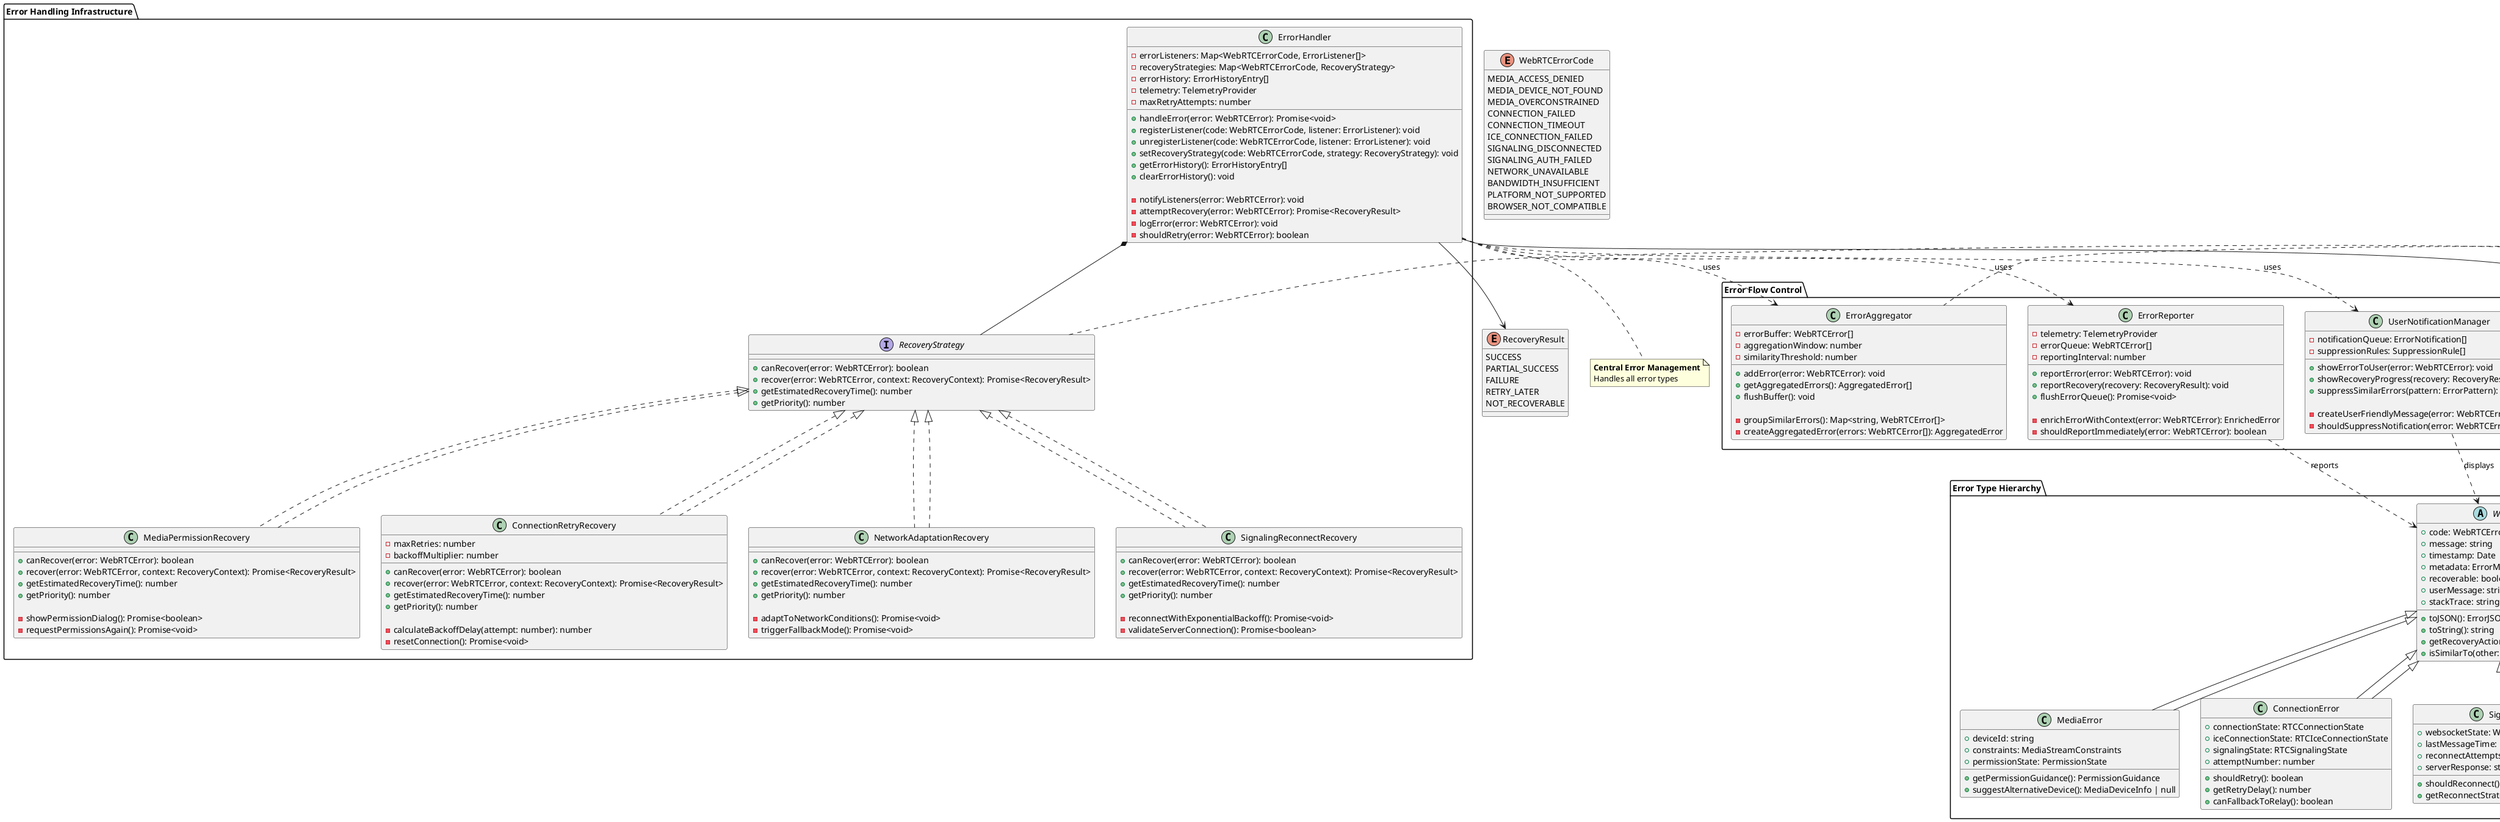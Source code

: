 @startuml error-handling
@startuml error-handling
package "Error Type Hierarchy" {
  abstract class WebRTCError {
    +code: WebRTCErrorCode
    +message: string
    +timestamp: Date
    +metadata: ErrorMetadata
    +recoverable: boolean
    +userMessage: string
    +stackTrace: string
    
    +toJSON(): ErrorJSON
    +toString(): string
    +getRecoveryActions(): RecoveryAction[]
    +isSimilarTo(other: WebRTCError): boolean
  }

  class MediaError extends WebRTCError {
    +deviceId: string
    +constraints: MediaStreamConstraints
    +permissionState: PermissionState
    
    +getPermissionGuidance(): PermissionGuidance
    +suggestAlternativeDevice(): MediaDeviceInfo | null
  }

  class ConnectionError extends WebRTCError {
    +connectionState: RTCConnectionState
    +iceConnectionState: RTCIceConnectionState
    +signalingState: RTCSignalingState
    +attemptNumber: number
    
    +shouldRetry(): boolean
    +getRetryDelay(): number
    +canFallbackToRelay(): boolean
  }

  class SignalingError extends WebRTCError {
    +websocketState: WebSocketState
    +lastMessageTime: Date
    +reconnectAttempts: number
    +serverResponse: string
    
    +shouldReconnect(): boolean
    +getReconnectStrategy(): ReconnectStrategy
  }

  class NetworkError extends WebRTCError {
    +networkType: NetworkType
    +bandwidth: number
    +latency: number
    +packetLoss: number
    
    +suggestFallbackMode(): QualityMode
    +estimateRecoveryTime(): number
  }

  class PlatformError extends WebRTCError {
    +platform: Platform
    +browserVersion: string
    +capabilities: PlatformCapabilities
    
    +getCompatibilityInfo(): CompatibilityInfo
    +suggestPlatformUpgrade(): UpgradeInfo
  }
}

package "Error Handling Infrastructure" {
  class ErrorHandler {
    -errorListeners: Map<WebRTCErrorCode, ErrorListener[]>
    -recoveryStrategies: Map<WebRTCErrorCode, RecoveryStrategy>
    -errorHistory: ErrorHistoryEntry[]
    -telemetry: TelemetryProvider
    -maxRetryAttempts: number
    
    +handleError(error: WebRTCError): Promise<void>
    +registerListener(code: WebRTCErrorCode, listener: ErrorListener): void
    +unregisterListener(code: WebRTCErrorCode, listener: ErrorListener): void
    +setRecoveryStrategy(code: WebRTCErrorCode, strategy: RecoveryStrategy): void
    +getErrorHistory(): ErrorHistoryEntry[]
    +clearErrorHistory(): void
    
    -notifyListeners(error: WebRTCError): void
    -attemptRecovery(error: WebRTCError): Promise<RecoveryResult>
    -logError(error: WebRTCError): void
    -shouldRetry(error: WebRTCError): boolean
  }

  interface RecoveryStrategy {
    +canRecover(error: WebRTCError): boolean
    +recover(error: WebRTCError, context: RecoveryContext): Promise<RecoveryResult>
    +getEstimatedRecoveryTime(): number
    +getPriority(): number
  }

  class MediaPermissionRecovery implements RecoveryStrategy {
    +canRecover(error: WebRTCError): boolean
    +recover(error: WebRTCError, context: RecoveryContext): Promise<RecoveryResult>
    +getEstimatedRecoveryTime(): number
    +getPriority(): number
    
    -showPermissionDialog(): Promise<boolean>
    -requestPermissionsAgain(): Promise<void>
  }

  class ConnectionRetryRecovery implements RecoveryStrategy {
    -maxRetries: number
    -backoffMultiplier: number
    
    +canRecover(error: WebRTCError): boolean
    +recover(error: WebRTCError, context: RecoveryContext): Promise<RecoveryResult>
    +getEstimatedRecoveryTime(): number
    +getPriority(): number
    
    -calculateBackoffDelay(attempt: number): number
    -resetConnection(): Promise<void>
  }

  class NetworkAdaptationRecovery implements RecoveryStrategy {
    +canRecover(error: WebRTCError): boolean
    +recover(error: WebRTCError, context: RecoveryContext): Promise<RecoveryResult>
    +getEstimatedRecoveryTime(): number
    +getPriority(): number
    
    -adaptToNetworkConditions(): Promise<void>
    -triggerFallbackMode(): Promise<void>
  }

  class SignalingReconnectRecovery implements RecoveryStrategy {
    +canRecover(error: WebRTCError): boolean
    +recover(error: WebRTCError, context: RecoveryContext): Promise<RecoveryResult>
    +getEstimatedRecoveryTime(): number
    +getPriority(): number
    
    -reconnectWithExponentialBackoff(): Promise<void>
    -validateServerConnection(): Promise<boolean>
  }
}

package "Error Flow Control" {
  class ErrorAggregator {
    -errorBuffer: WebRTCError[]
    -aggregationWindow: number
    -similarityThreshold: number
    
    +addError(error: WebRTCError): void
    +getAggregatedErrors(): AggregatedError[]
    +flushBuffer(): void
    
    -groupSimilarErrors(): Map<string, WebRTCError[]>
    -createAggregatedError(errors: WebRTCError[]): AggregatedError
  }

  class ErrorReporter {
    -telemetry: TelemetryProvider
    -errorQueue: WebRTCError[]
    -reportingInterval: number
    
    +reportError(error: WebRTCError): void
    +reportRecovery(recovery: RecoveryResult): void
    +flushErrorQueue(): Promise<void>
    
    -enrichErrorWithContext(error: WebRTCError): EnrichedError
    -shouldReportImmediately(error: WebRTCError): boolean
  }

  class UserNotificationManager {
    -notificationQueue: ErrorNotification[]
    -suppressionRules: SuppressionRule[]
    
    +showErrorToUser(error: WebRTCError): void
    +showRecoveryProgress(recovery: RecoveryResult): void
    +suppressSimilarErrors(pattern: ErrorPattern): void
    
    -createUserFriendlyMessage(error: WebRTCError): string
    -shouldSuppressNotification(error: WebRTCError): boolean
  }
}

enum WebRTCErrorCode {
  MEDIA_ACCESS_DENIED
  MEDIA_DEVICE_NOT_FOUND
  MEDIA_OVERCONSTRAINED
  CONNECTION_FAILED
  CONNECTION_TIMEOUT
  ICE_CONNECTION_FAILED
  SIGNALING_DISCONNECTED
  SIGNALING_AUTH_FAILED
  NETWORK_UNAVAILABLE
  BANDWIDTH_INSUFFICIENT
  PLATFORM_NOT_SUPPORTED
  BROWSER_NOT_COMPATIBLE
}

enum RecoveryResult {
  SUCCESS
  PARTIAL_SUCCESS
  FAILURE
  RETRY_LATER
  NOT_RECOVERABLE
}

' Error type inheritance
MediaError --|> WebRTCError
ConnectionError --|> WebRTCError
SignalingError --|> WebRTCError
NetworkError --|> WebRTCError
PlatformError --|> WebRTCError

' Error handling relationships
ErrorHandler *-- RecoveryStrategy
ErrorHandler --> WebRTCError
ErrorHandler ..> ErrorAggregator : uses
ErrorHandler ..> ErrorReporter : uses
ErrorHandler ..> UserNotificationManager : uses

' Recovery strategy implementations
MediaPermissionRecovery ..|> RecoveryStrategy
ConnectionRetryRecovery ..|> RecoveryStrategy
NetworkAdaptationRecovery ..|> RecoveryStrategy
SignalingReconnectRecovery ..|> RecoveryStrategy

' Error flow
ErrorHandler --> RecoveryResult
ErrorReporter ..> WebRTCError : reports
UserNotificationManager ..> WebRTCError : displays

note top of WebRTCError : **Base Error Class**\nAll errors extend this
note bottom of ErrorHandler : **Central Error Management**\nHandles all error types
note right of RecoveryStrategy : **Strategy Pattern**\nPluggable recovery mechanisms
note left of ErrorAggregator : **Prevents Error Spam**\nGroups similar errors
@enduml
